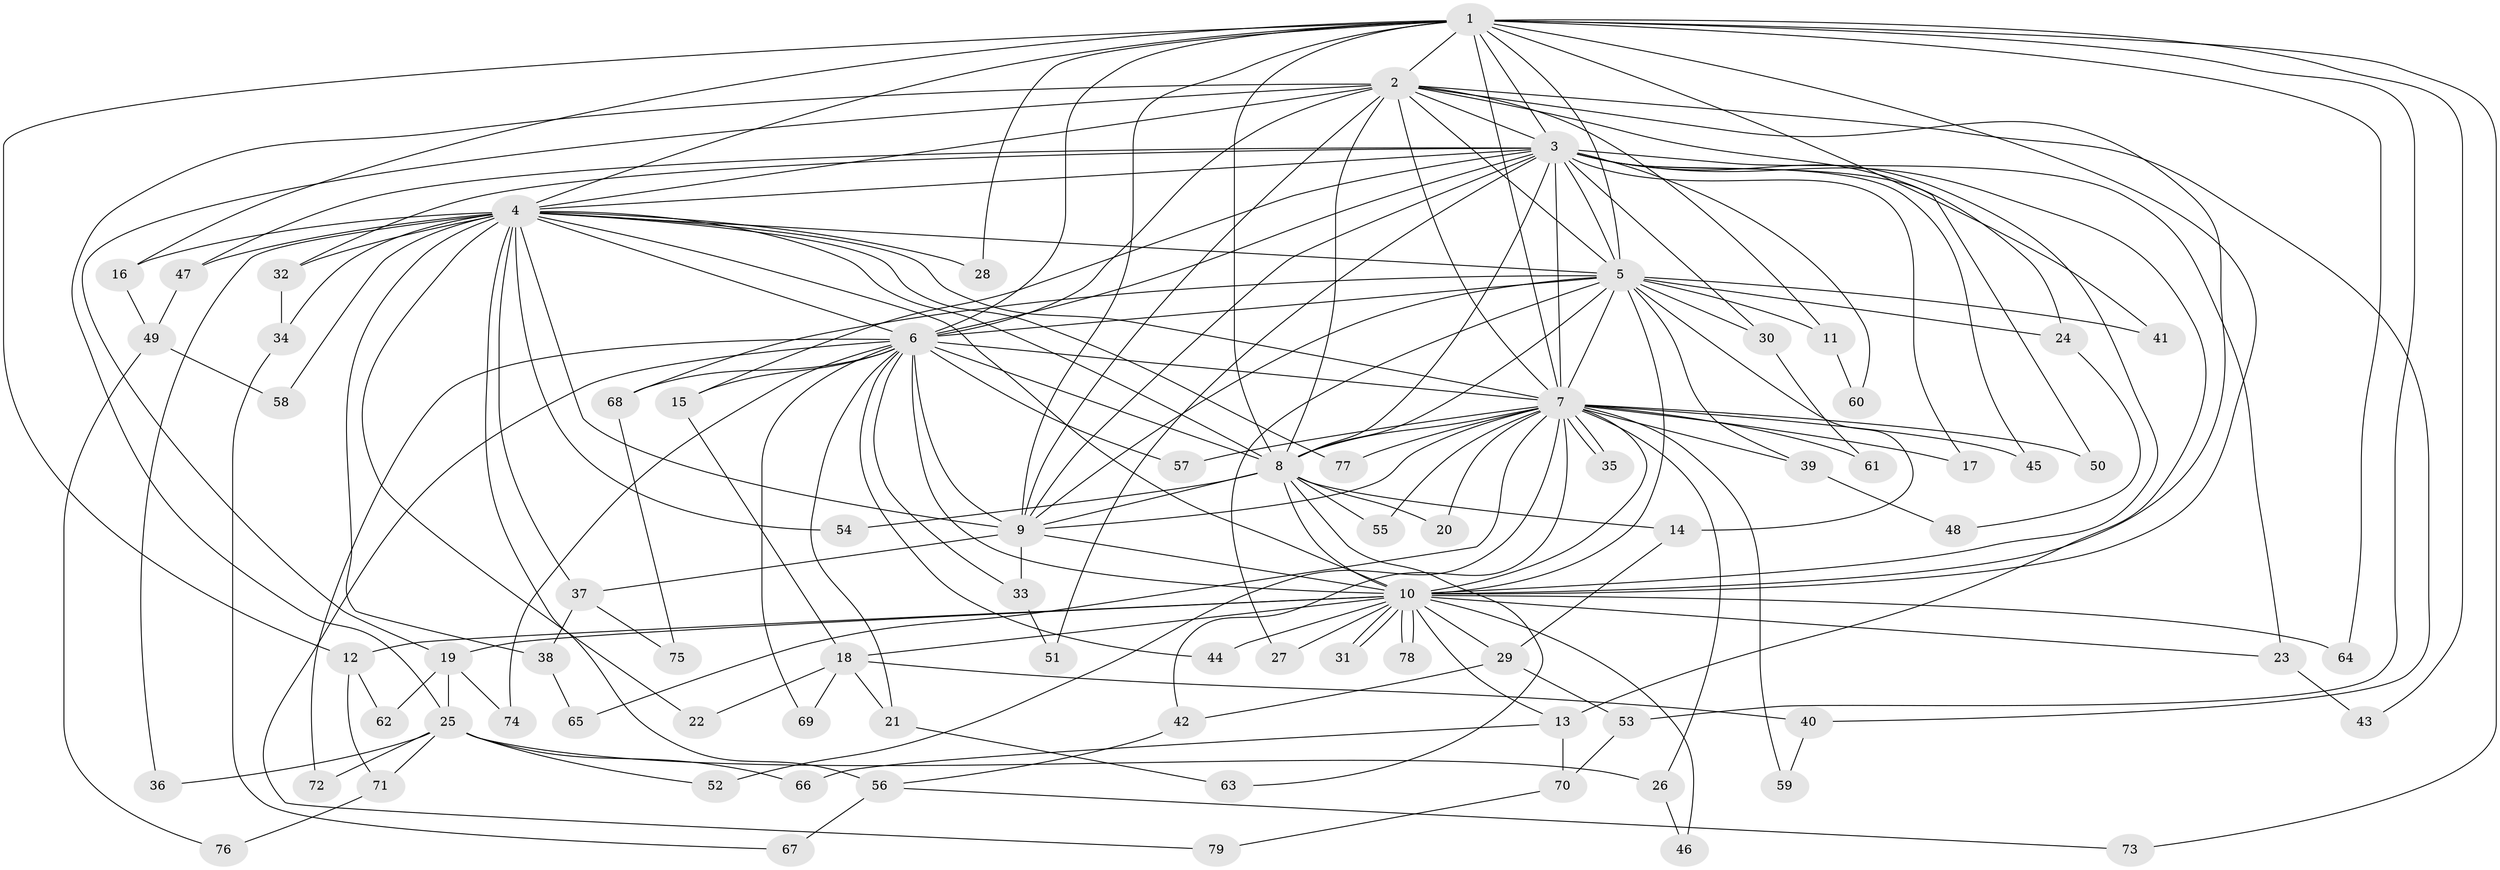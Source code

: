 // coarse degree distribution, {3: 0.08695652173913043, 1: 0.43478260869565216, 2: 0.34782608695652173, 15: 0.043478260869565216, 7: 0.043478260869565216, 14: 0.043478260869565216}
// Generated by graph-tools (version 1.1) at 2025/47/03/04/25 21:47:04]
// undirected, 79 vertices, 183 edges
graph export_dot {
graph [start="1"]
  node [color=gray90,style=filled];
  1;
  2;
  3;
  4;
  5;
  6;
  7;
  8;
  9;
  10;
  11;
  12;
  13;
  14;
  15;
  16;
  17;
  18;
  19;
  20;
  21;
  22;
  23;
  24;
  25;
  26;
  27;
  28;
  29;
  30;
  31;
  32;
  33;
  34;
  35;
  36;
  37;
  38;
  39;
  40;
  41;
  42;
  43;
  44;
  45;
  46;
  47;
  48;
  49;
  50;
  51;
  52;
  53;
  54;
  55;
  56;
  57;
  58;
  59;
  60;
  61;
  62;
  63;
  64;
  65;
  66;
  67;
  68;
  69;
  70;
  71;
  72;
  73;
  74;
  75;
  76;
  77;
  78;
  79;
  1 -- 2;
  1 -- 3;
  1 -- 4;
  1 -- 5;
  1 -- 6;
  1 -- 7;
  1 -- 8;
  1 -- 9;
  1 -- 10;
  1 -- 12;
  1 -- 16;
  1 -- 28;
  1 -- 41;
  1 -- 43;
  1 -- 53;
  1 -- 64;
  1 -- 73;
  2 -- 3;
  2 -- 4;
  2 -- 5;
  2 -- 6;
  2 -- 7;
  2 -- 8;
  2 -- 9;
  2 -- 10;
  2 -- 11;
  2 -- 19;
  2 -- 24;
  2 -- 25;
  2 -- 40;
  3 -- 4;
  3 -- 5;
  3 -- 6;
  3 -- 7;
  3 -- 8;
  3 -- 9;
  3 -- 10;
  3 -- 13;
  3 -- 15;
  3 -- 17;
  3 -- 23;
  3 -- 30;
  3 -- 32;
  3 -- 45;
  3 -- 47;
  3 -- 50;
  3 -- 51;
  3 -- 60;
  4 -- 5;
  4 -- 6;
  4 -- 7;
  4 -- 8;
  4 -- 9;
  4 -- 10;
  4 -- 16;
  4 -- 22;
  4 -- 28;
  4 -- 32;
  4 -- 34;
  4 -- 36;
  4 -- 37;
  4 -- 38;
  4 -- 47;
  4 -- 54;
  4 -- 56;
  4 -- 58;
  4 -- 77;
  5 -- 6;
  5 -- 7;
  5 -- 8;
  5 -- 9;
  5 -- 10;
  5 -- 11;
  5 -- 14;
  5 -- 24;
  5 -- 27;
  5 -- 30;
  5 -- 39;
  5 -- 41;
  5 -- 68;
  6 -- 7;
  6 -- 8;
  6 -- 9;
  6 -- 10;
  6 -- 15;
  6 -- 21;
  6 -- 33;
  6 -- 44;
  6 -- 57;
  6 -- 68;
  6 -- 69;
  6 -- 72;
  6 -- 74;
  6 -- 79;
  7 -- 8;
  7 -- 9;
  7 -- 10;
  7 -- 17;
  7 -- 20;
  7 -- 26;
  7 -- 35;
  7 -- 35;
  7 -- 39;
  7 -- 42;
  7 -- 45;
  7 -- 50;
  7 -- 52;
  7 -- 55;
  7 -- 57;
  7 -- 59;
  7 -- 61;
  7 -- 65;
  7 -- 77;
  8 -- 9;
  8 -- 10;
  8 -- 14;
  8 -- 20;
  8 -- 54;
  8 -- 55;
  8 -- 63;
  9 -- 10;
  9 -- 33;
  9 -- 37;
  10 -- 12;
  10 -- 13;
  10 -- 18;
  10 -- 19;
  10 -- 23;
  10 -- 27;
  10 -- 29;
  10 -- 31;
  10 -- 31;
  10 -- 44;
  10 -- 46;
  10 -- 64;
  10 -- 78;
  10 -- 78;
  11 -- 60;
  12 -- 62;
  12 -- 71;
  13 -- 66;
  13 -- 70;
  14 -- 29;
  15 -- 18;
  16 -- 49;
  18 -- 21;
  18 -- 22;
  18 -- 40;
  18 -- 69;
  19 -- 25;
  19 -- 62;
  19 -- 74;
  21 -- 63;
  23 -- 43;
  24 -- 48;
  25 -- 26;
  25 -- 36;
  25 -- 52;
  25 -- 66;
  25 -- 71;
  25 -- 72;
  26 -- 46;
  29 -- 42;
  29 -- 53;
  30 -- 61;
  32 -- 34;
  33 -- 51;
  34 -- 67;
  37 -- 38;
  37 -- 75;
  38 -- 65;
  39 -- 48;
  40 -- 59;
  42 -- 56;
  47 -- 49;
  49 -- 58;
  49 -- 76;
  53 -- 70;
  56 -- 67;
  56 -- 73;
  68 -- 75;
  70 -- 79;
  71 -- 76;
}
